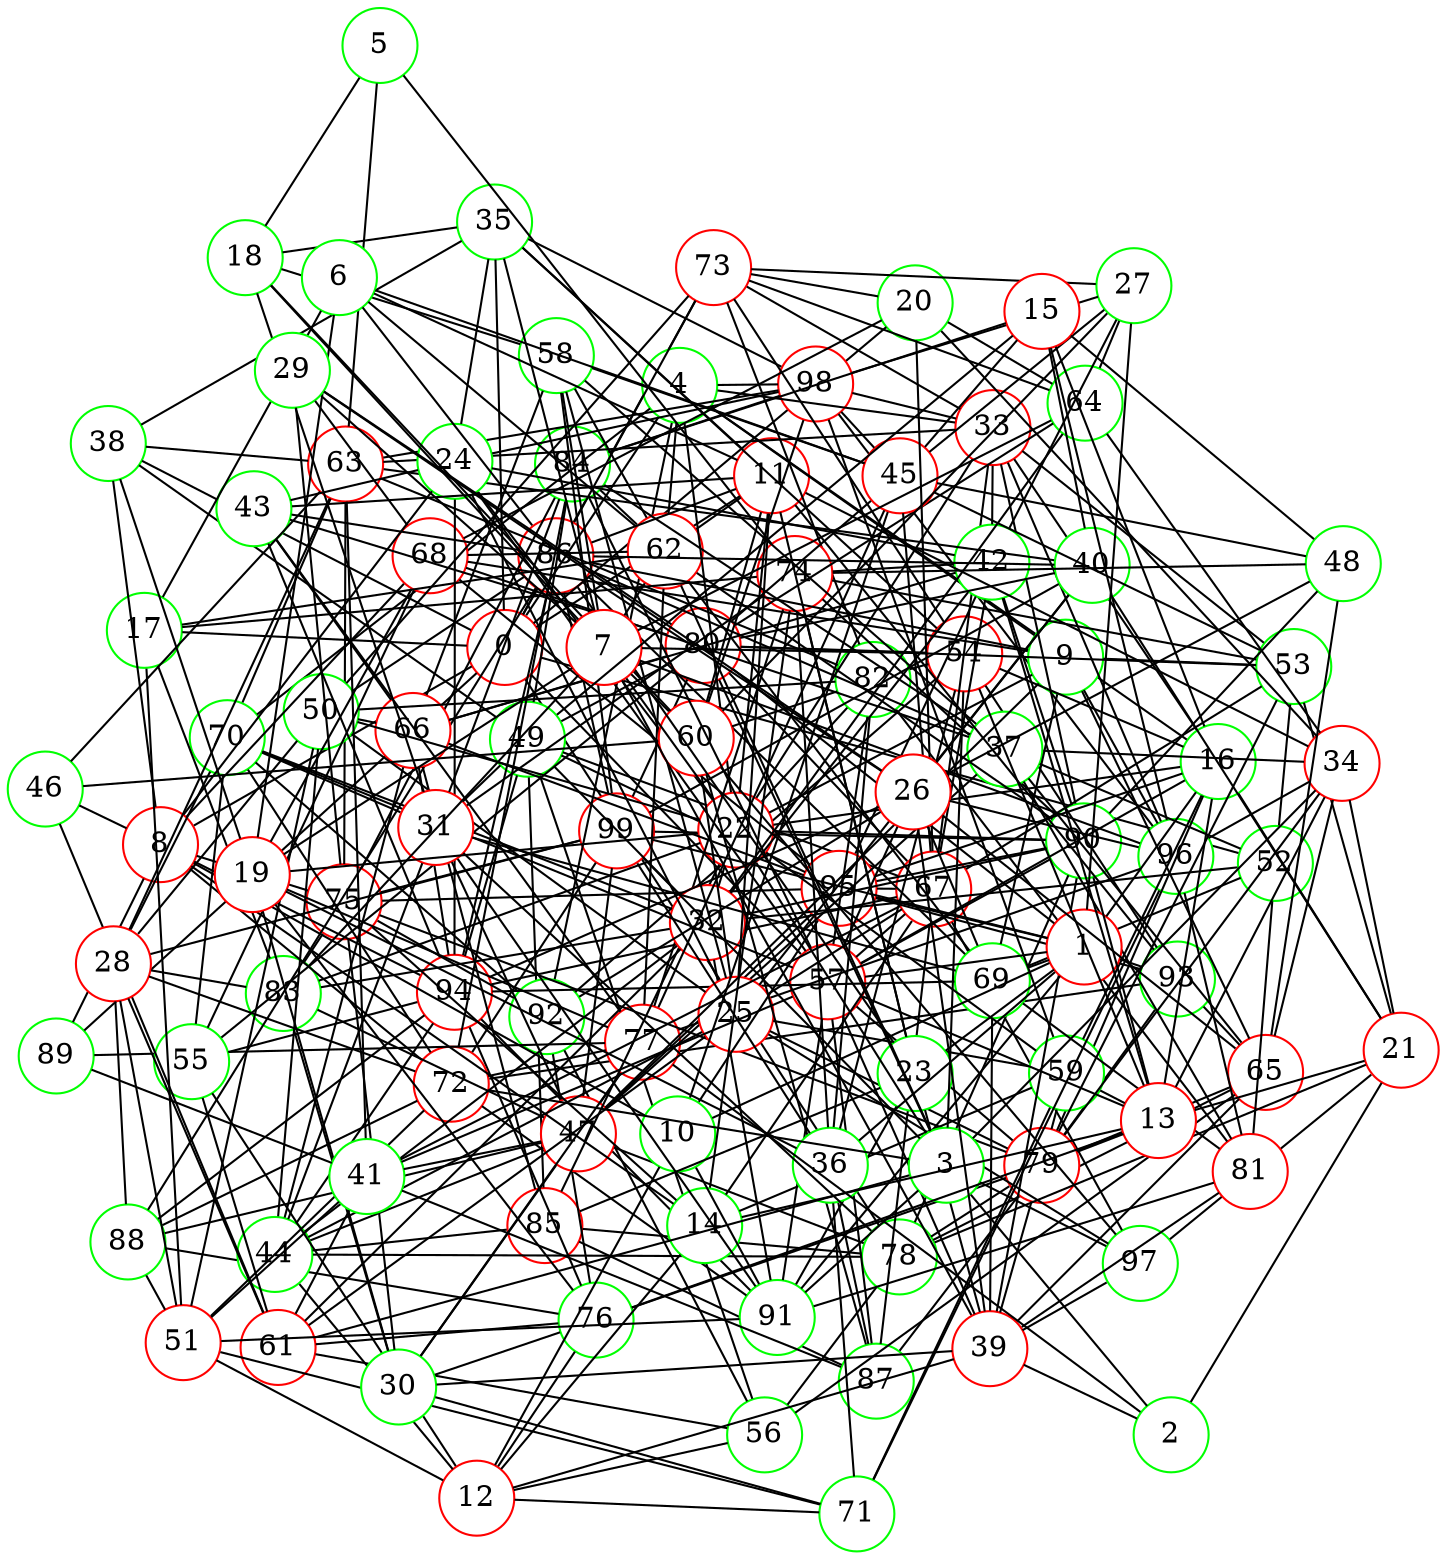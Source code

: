 graph {
graph ["layout"="fdp"]
node ["style"="filled","fillcolor"="white","fixedsize"="true","shape"="circle"]
"0" ["color"="red"]
"35" ["color"="green"]
"98" ["color"="red"]
"38" ["color"="green"]
"49" ["color"="green"]
"80" ["color"="red"]
"99" ["color"="red"]
"67" ["color"="red"]
"97" ["color"="green"]
"87" ["color"="green"]
"94" ["color"="red"]
"95" ["color"="red"]
"84" ["color"="green"]
"85" ["color"="red"]
"56" ["color"="green"]
"65" ["color"="red"]
"93" ["color"="green"]
"78" ["color"="green"]
"90" ["color"="green"]
"79" ["color"="red"]
"92" ["color"="green"]
"61" ["color"="red"]
"76" ["color"="green"]
"88" ["color"="green"]
"63" ["color"="red"]
"82" ["color"="green"]
"70" ["color"="green"]
"72" ["color"="red"]
"91" ["color"="green"]
"77" ["color"="red"]
"96" ["color"="green"]
"89" ["color"="green"]
"75" ["color"="red"]
"83" ["color"="green"]
"54" ["color"="red"]
"73" ["color"="red"]
"86" ["color"="red"]
"4" ["color"="green"]
"16" ["color"="green"]
"33" ["color"="red"]
"53" ["color"="green"]
"74" ["color"="red"]
"42" ["color"="green"]
"66" ["color"="red"]
"21" ["color"="red"]
"34" ["color"="red"]
"64" ["color"="green"]
"37" ["color"="green"]
"81" ["color"="red"]
"52" ["color"="green"]
"69" ["color"="green"]
"68" ["color"="red"]
"58" ["color"="green"]
"62" ["color"="red"]
"47" ["color"="red"]
"40" ["color"="green"]
"22" ["color"="red"]
"32" ["color"="red"]
"44" ["color"="green"]
"50" ["color"="green"]
"51" ["color"="red"]
"71" ["color"="green"]
"24" ["color"="green"]
"25" ["color"="red"]
"59" ["color"="green"]
"60" ["color"="red"]
"57" ["color"="red"]
"43" ["color"="green"]
"9" ["color"="green"]
"8" ["color"="red"]
"10" ["color"="green"]
"12" ["color"="red"]
"39" ["color"="red"]
"55" ["color"="green"]
"14" ["color"="green"]
"45" ["color"="red"]
"48" ["color"="green"]
"46" ["color"="green"]
"11" ["color"="red"]
"23" ["color"="green"]
"17" ["color"="green"]
"20" ["color"="green"]
"1" ["color"="red"]
"36" ["color"="green"]
"27" ["color"="green"]
"2" ["color"="green"]
"3" ["color"="green"]
"5" ["color"="green"]
"18" ["color"="green"]
"31" ["color"="red"]
"6" ["color"="green"]
"19" ["color"="red"]
"30" ["color"="green"]
"7" ["color"="red"]
"29" ["color"="green"]
"13" ["color"="red"]
"15" ["color"="red"]
"26" ["color"="red"]
"28" ["color"="red"]
"41" ["color"="green"]
"0" -- "35"
"0" -- "4"
"0" -- "38"
"0" -- "8"
"0" -- "73"
"0" -- "11"
"0" -- "78"
"0" -- "17"
"0" -- "20"
"0" -- "52"
"0" -- "86"
"0" -- "57"
"0" -- "89"
"35" -- "98"
"35" -- "38"
"35" -- "54"
"38" -- "49"
"38" -- "63"
"49" -- "80"
"49" -- "67"
"49" -- "84"
"49" -- "85"
"49" -- "56"
"49" -- "94"
"49" -- "95"
"80" -- "99"
"67" -- "97"
"67" -- "80"
"67" -- "87"
"67" -- "94"
"67" -- "95"
"84" -- "98"
"85" -- "87"
"56" -- "65"
"56" -- "92"
"56" -- "61"
"56" -- "78"
"65" -- "93"
"65" -- "78"
"65" -- "79"
"93" -- "95"
"78" -- "85"
"78" -- "90"
"78" -- "79"
"90" -- "99"
"90" -- "95"
"79" -- "87"
"79" -- "93"
"61" -- "76"
"76" -- "88"
"76" -- "92"
"76" -- "94"
"76" -- "79"
"88" -- "94"
"63" -- "82"
"63" -- "98"
"63" -- "70"
"63" -- "75"
"70" -- "72"
"70" -- "92"
"72" -- "99"
"72" -- "84"
"72" -- "88"
"72" -- "91"
"72" -- "77"
"72" -- "93"
"91" -- "94"
"77" -- "96"
"77" -- "89"
"96" -- "98"
"75" -- "83"
"75" -- "99"
"75" -- "84"
"75" -- "92"
"75" -- "79"
"75" -- "95"
"54" -- "80"
"54" -- "82"
"54" -- "73"
"54" -- "92"
"54" -- "93"
"73" -- "82"
"73" -- "86"
"86" -- "99"
"86" -- "88"
"86" -- "94"
"4" -- "16"
"4" -- "33"
"4" -- "98"
"4" -- "22"
"4" -- "70"
"4" -- "9"
"4" -- "92"
"4" -- "62"
"16" -- "33"
"16" -- "21"
"16" -- "22"
"16" -- "54"
"16" -- "57"
"16" -- "59"
"16" -- "79"
"16" -- "95"
"33" -- "96"
"33" -- "98"
"33" -- "67"
"33" -- "53"
"33" -- "73"
"33" -- "42"
"33" -- "90"
"33" -- "63"
"53" -- "80"
"53" -- "67"
"53" -- "74"
"53" -- "79"
"74" -- "90"
"74" -- "77"
"42" -- "66"
"42" -- "67"
"42" -- "74"
"42" -- "90"
"42" -- "95"
"66" -- "80"
"66" -- "85"
"66" -- "94"
"66" -- "95"
"21" -- "97"
"21" -- "34"
"21" -- "53"
"21" -- "40"
"21" -- "78"
"34" -- "64"
"34" -- "96"
"34" -- "65"
"34" -- "37"
"34" -- "79"
"64" -- "80"
"64" -- "73"
"37" -- "65"
"37" -- "81"
"37" -- "52"
"37" -- "68"
"37" -- "84"
"37" -- "86"
"37" -- "58"
"37" -- "47"
"81" -- "96"
"81" -- "82"
"81" -- "91"
"52" -- "81"
"52" -- "53"
"52" -- "69"
"69" -- "81"
"69" -- "86"
"69" -- "94"
"68" -- "95"
"58" -- "66"
"58" -- "99"
"58" -- "62"
"62" -- "68"
"62" -- "84"
"62" -- "69"
"62" -- "90"
"62" -- "77"
"47" -- "83"
"47" -- "99"
"47" -- "88"
"47" -- "77"
"47" -- "78"
"47" -- "95"
"40" -- "80"
"40" -- "99"
"40" -- "86"
"40" -- "63"
"22" -- "32"
"22" -- "33"
"22" -- "50"
"22" -- "82"
"22" -- "83"
"22" -- "85"
"22" -- "24"
"22" -- "90"
"22" -- "59"
"32" -- "64"
"32" -- "49"
"32" -- "83"
"32" -- "52"
"32" -- "70"
"32" -- "42"
"32" -- "90"
"32" -- "91"
"32" -- "44"
"32" -- "61"
"44" -- "50"
"44" -- "66"
"44" -- "85"
"44" -- "78"
"44" -- "94"
"44" -- "47"
"50" -- "66"
"50" -- "82"
"50" -- "51"
"50" -- "86"
"50" -- "73"
"51" -- "71"
"51" -- "72"
"51" -- "88"
"51" -- "91"
"71" -- "96"
"24" -- "98"
"24" -- "35"
"24" -- "25"
"24" -- "57"
"24" -- "42"
"24" -- "43"
"24" -- "94"
"25" -- "97"
"25" -- "50"
"25" -- "67"
"25" -- "40"
"25" -- "58"
"25" -- "59"
"25" -- "44"
"25" -- "60"
"25" -- "61"
"25" -- "79"
"59" -- "98"
"59" -- "71"
"59" -- "79"
"60" -- "97"
"60" -- "82"
"60" -- "98"
"60" -- "87"
"57" -- "67"
"57" -- "70"
"57" -- "79"
"57" -- "82"
"57" -- "84"
"57" -- "87"
"57" -- "90"
"57" -- "91"
"43" -- "80"
"43" -- "66"
"43" -- "86"
"43" -- "77"
"43" -- "94"
"9" -- "96"
"9" -- "65"
"9" -- "68"
"9" -- "53"
"9" -- "69"
"9" -- "22"
"9" -- "86"
"9" -- "47"
"8" -- "68"
"8" -- "38"
"8" -- "24"
"8" -- "72"
"8" -- "89"
"8" -- "10"
"8" -- "75"
"8" -- "14"
"8" -- "46"
"8" -- "94"
"10" -- "91"
"10" -- "12"
"10" -- "45"
"10" -- "95"
"12" -- "51"
"12" -- "39"
"12" -- "55"
"12" -- "71"
"12" -- "56"
"12" -- "44"
"12" -- "76"
"12" -- "14"
"39" -- "65"
"39" -- "97"
"39" -- "69"
"39" -- "79"
"39" -- "81"
"39" -- "57"
"39" -- "90"
"55" -- "80"
"55" -- "68"
"55" -- "70"
"55" -- "61"
"55" -- "94"
"14" -- "67"
"14" -- "74"
"14" -- "59"
"14" -- "75"
"45" -- "48"
"45" -- "80"
"45" -- "98"
"45" -- "67"
"45" -- "53"
"45" -- "58"
"45" -- "77"
"48" -- "65"
"48" -- "74"
"48" -- "90"
"46" -- "60"
"46" -- "61"
"46" -- "63"
"11" -- "34"
"11" -- "35"
"11" -- "22"
"11" -- "86"
"11" -- "23"
"11" -- "25"
"11" -- "43"
"11" -- "60"
"11" -- "93"
"11" -- "62"
"23" -- "85"
"23" -- "86"
"23" -- "39"
"23" -- "74"
"23" -- "91"
"17" -- "51"
"17" -- "83"
"17" -- "74"
"17" -- "62"
"20" -- "64"
"20" -- "34"
"20" -- "67"
"20" -- "68"
"20" -- "73"
"1" -- "16"
"1" -- "80"
"1" -- "99"
"1" -- "36"
"1" -- "69"
"1" -- "23"
"1" -- "57"
"1" -- "10"
"1" -- "27"
"1" -- "91"
"1" -- "93"
"1" -- "95"
"36" -- "82"
"36" -- "99"
"36" -- "54"
"36" -- "71"
"36" -- "87"
"36" -- "74"
"27" -- "64"
"27" -- "98"
"27" -- "73"
"27" -- "42"
"27" -- "60"
"27" -- "45"
"2" -- "3"
"2" -- "21"
"2" -- "39"
"2" -- "77"
"3" -- "80"
"3" -- "97"
"3" -- "34"
"3" -- "99"
"3" -- "22"
"3" -- "54"
"3" -- "72"
"3" -- "91"
"3" -- "61"
"3" -- "62"
"5" -- "18"
"5" -- "74"
"5" -- "63"
"18" -- "35"
"18" -- "58"
"18" -- "60"
"18" -- "31"
"31" -- "49"
"31" -- "84"
"31" -- "69"
"31" -- "70"
"31" -- "74"
"31" -- "91"
"31" -- "44"
"31" -- "78"
"31" -- "47"
"6" -- "17"
"6" -- "19"
"6" -- "86"
"6" -- "11"
"6" -- "45"
"6" -- "62"
"19" -- "36"
"19" -- "68"
"19" -- "22"
"19" -- "38"
"19" -- "76"
"19" -- "77"
"19" -- "30"
"30" -- "83"
"30" -- "39"
"30" -- "71"
"30" -- "75"
"30" -- "76"
"30" -- "77"
"30" -- "47"
"7" -- "64"
"7" -- "96"
"7" -- "35"
"7" -- "39"
"7" -- "18"
"7" -- "19"
"7" -- "83"
"7" -- "22"
"7" -- "54"
"7" -- "58"
"7" -- "60"
"7" -- "29"
"7" -- "62"
"29" -- "80"
"29" -- "68"
"29" -- "75"
"13" -- "16"
"13" -- "34"
"13" -- "21"
"13" -- "54"
"13" -- "57"
"13" -- "42"
"13" -- "90"
"13" -- "59"
"13" -- "76"
"13" -- "14"
"13" -- "79"
"15" -- "16"
"15" -- "48"
"15" -- "96"
"15" -- "49"
"15" -- "84"
"15" -- "40"
"15" -- "45"
"26" -- "48"
"26" -- "96"
"26" -- "65"
"26" -- "69"
"26" -- "86"
"26" -- "39"
"26" -- "40"
"26" -- "57"
"26" -- "92"
"26" -- "29"
"26" -- "94"
"28" -- "50"
"28" -- "51"
"28" -- "83"
"28" -- "99"
"28" -- "70"
"28" -- "72"
"28" -- "88"
"28" -- "61"
"28" -- "63"
"41" -- "51"
"41" -- "67"
"41" -- "87"
"41" -- "57"
"41" -- "89"
"41" -- "61"
"41" -- "47"
"41" -- "63"
}